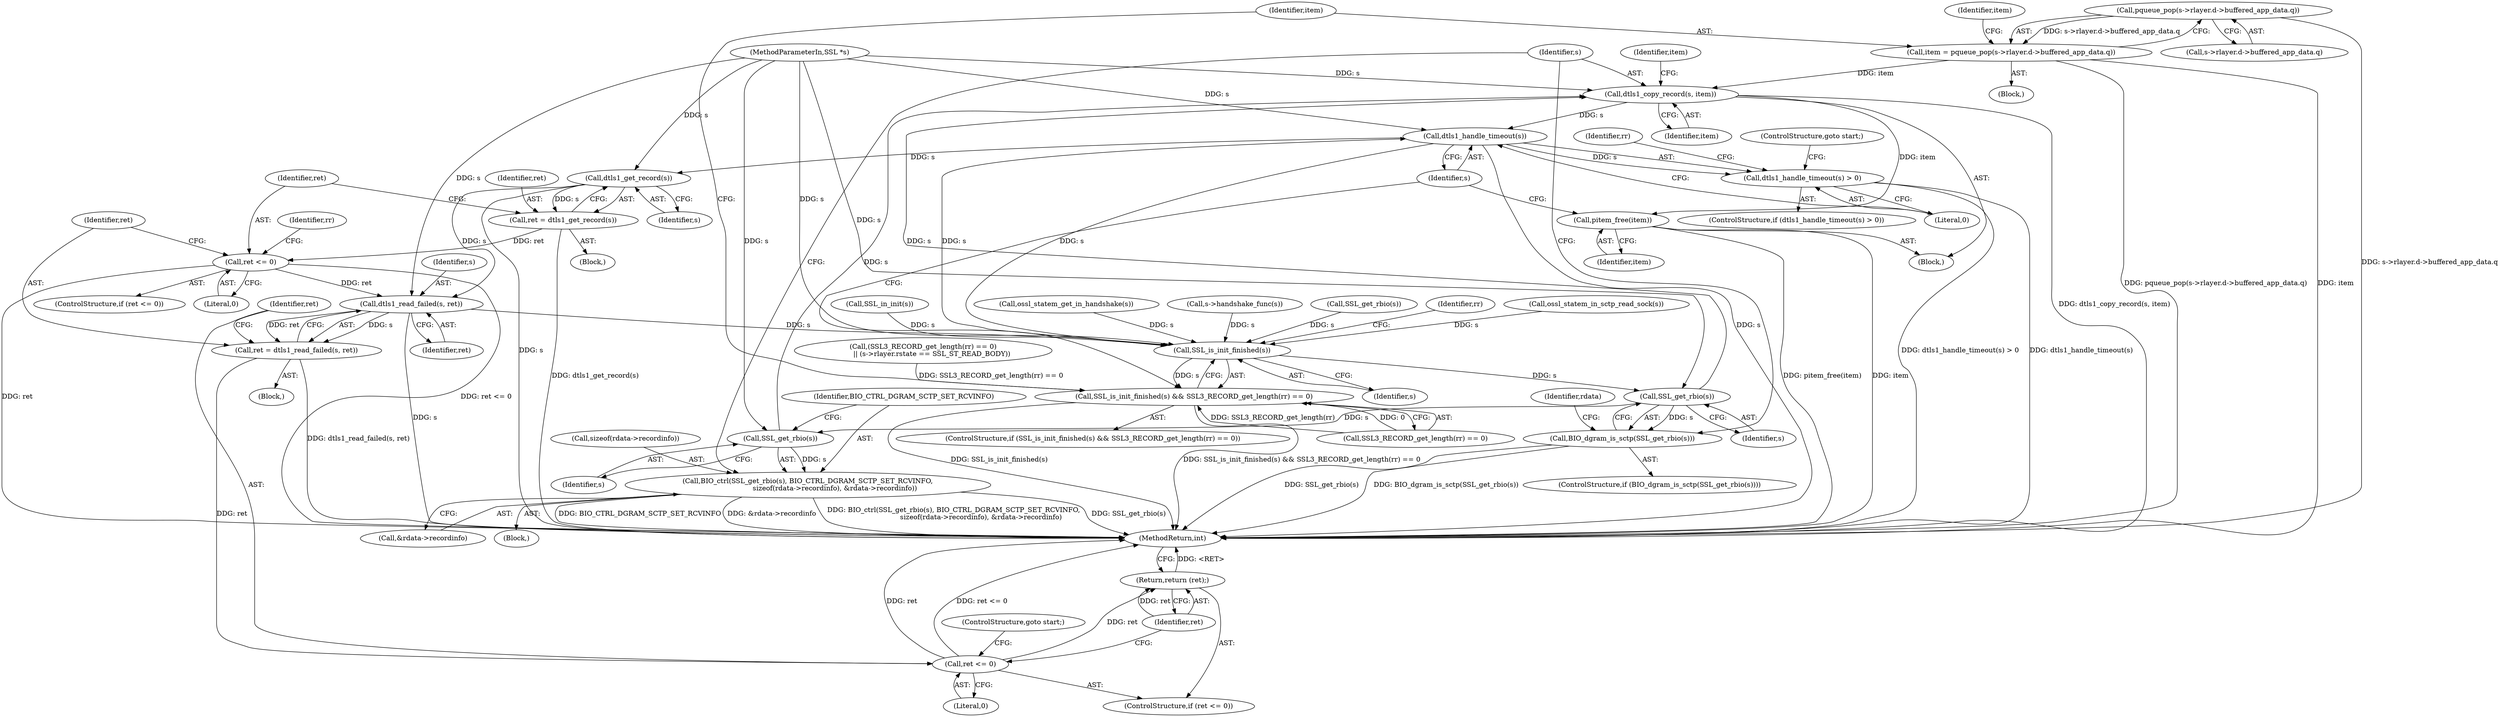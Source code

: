 digraph "0_openssl_af58be768ebb690f78530f796e92b8ae5c9a4401@pointer" {
"1000250" [label="(Call,pqueue_pop(s->rlayer.d->buffered_app_data.q))"];
"1000248" [label="(Call,item = pqueue_pop(s->rlayer.d->buffered_app_data.q))"];
"1000288" [label="(Call,dtls1_copy_record(s, item))"];
"1000295" [label="(Call,pitem_free(item))"];
"1000299" [label="(Call,dtls1_handle_timeout(s))"];
"1000240" [label="(Call,SSL_is_init_finished(s))"];
"1000239" [label="(Call,SSL_is_init_finished(s) && SSL3_RECORD_get_length(rr) == 0)"];
"1000265" [label="(Call,SSL_get_rbio(s))"];
"1000264" [label="(Call,BIO_dgram_is_sctp(SSL_get_rbio(s)))"];
"1000277" [label="(Call,SSL_get_rbio(s))"];
"1000276" [label="(Call,BIO_ctrl(SSL_get_rbio(s), BIO_CTRL_DGRAM_SCTP_SET_RCVINFO,\n                         sizeof(rdata->recordinfo), &rdata->recordinfo))"];
"1000298" [label="(Call,dtls1_handle_timeout(s) > 0)"];
"1000319" [label="(Call,dtls1_get_record(s))"];
"1000317" [label="(Call,ret = dtls1_get_record(s))"];
"1000322" [label="(Call,ret <= 0)"];
"1000328" [label="(Call,dtls1_read_failed(s, ret))"];
"1000326" [label="(Call,ret = dtls1_read_failed(s, ret))"];
"1000332" [label="(Call,ret <= 0)"];
"1000335" [label="(Return,return (ret);)"];
"1000238" [label="(ControlStructure,if (SSL_is_init_finished(s) && SSL3_RECORD_get_length(rr) == 0))"];
"1000335" [label="(Return,return (ret);)"];
"1000296" [label="(Identifier,item)"];
"1000239" [label="(Call,SSL_is_init_finished(s) && SSL3_RECORD_get_length(rr) == 0)"];
"1000191" [label="(Call,SSL_get_rbio(s))"];
"1000284" [label="(Call,&rdata->recordinfo)"];
"1000302" [label="(ControlStructure,goto start;)"];
"1000327" [label="(Identifier,ret)"];
"1000343" [label="(Identifier,rr)"];
"1000262" [label="(Block,)"];
"1000244" [label="(Identifier,rr)"];
"1000270" [label="(Identifier,rdata)"];
"1000251" [label="(Call,s->rlayer.d->buffered_app_data.q)"];
"1000297" [label="(ControlStructure,if (dtls1_handle_timeout(s) > 0))"];
"1000367" [label="(MethodReturn,int)"];
"1000328" [label="(Call,dtls1_read_failed(s, ret))"];
"1000194" [label="(Call,ossl_statem_in_sctp_read_sock(s))"];
"1000289" [label="(Identifier,s)"];
"1000336" [label="(Identifier,ret)"];
"1000316" [label="(Block,)"];
"1000323" [label="(Identifier,ret)"];
"1000304" [label="(Call,(SSL3_RECORD_get_length(rr) == 0)\n        || (s->rlayer.rstate == SSL_ST_READ_BODY))"];
"1000279" [label="(Identifier,BIO_CTRL_DGRAM_SCTP_SET_RCVINFO)"];
"1000300" [label="(Identifier,s)"];
"1000293" [label="(Identifier,item)"];
"1000114" [label="(MethodParameterIn,SSL *s)"];
"1000250" [label="(Call,pqueue_pop(s->rlayer.d->buffered_app_data.q))"];
"1000267" [label="(Block,)"];
"1000334" [label="(Literal,0)"];
"1000298" [label="(Call,dtls1_handle_timeout(s) > 0)"];
"1000261" [label="(Identifier,item)"];
"1000265" [label="(Call,SSL_get_rbio(s))"];
"1000317" [label="(Call,ret = dtls1_get_record(s))"];
"1000248" [label="(Call,item = pqueue_pop(s->rlayer.d->buffered_app_data.q))"];
"1000280" [label="(Call,sizeof(rdata->recordinfo))"];
"1000241" [label="(Identifier,s)"];
"1000240" [label="(Call,SSL_is_init_finished(s))"];
"1000277" [label="(Call,SSL_get_rbio(s))"];
"1000330" [label="(Identifier,ret)"];
"1000319" [label="(Call,dtls1_get_record(s))"];
"1000295" [label="(Call,pitem_free(item))"];
"1000333" [label="(Identifier,ret)"];
"1000187" [label="(Call,SSL_in_init(s))"];
"1000263" [label="(ControlStructure,if (BIO_dgram_is_sctp(SSL_get_rbio(s))))"];
"1000299" [label="(Call,dtls1_handle_timeout(s))"];
"1000185" [label="(Call,ossl_statem_get_in_handshake(s))"];
"1000288" [label="(Call,dtls1_copy_record(s, item))"];
"1000264" [label="(Call,BIO_dgram_is_sctp(SSL_get_rbio(s)))"];
"1000324" [label="(Literal,0)"];
"1000325" [label="(Block,)"];
"1000242" [label="(Call,SSL3_RECORD_get_length(rr) == 0)"];
"1000318" [label="(Identifier,ret)"];
"1000301" [label="(Literal,0)"];
"1000276" [label="(Call,BIO_ctrl(SSL_get_rbio(s), BIO_CTRL_DGRAM_SCTP_SET_RCVINFO,\n                         sizeof(rdata->recordinfo), &rdata->recordinfo))"];
"1000278" [label="(Identifier,s)"];
"1000206" [label="(Call,s->handshake_func(s))"];
"1000307" [label="(Identifier,rr)"];
"1000320" [label="(Identifier,s)"];
"1000332" [label="(Call,ret <= 0)"];
"1000266" [label="(Identifier,s)"];
"1000321" [label="(ControlStructure,if (ret <= 0))"];
"1000338" [label="(ControlStructure,goto start;)"];
"1000329" [label="(Identifier,s)"];
"1000331" [label="(ControlStructure,if (ret <= 0))"];
"1000290" [label="(Identifier,item)"];
"1000322" [label="(Call,ret <= 0)"];
"1000249" [label="(Identifier,item)"];
"1000246" [label="(Block,)"];
"1000326" [label="(Call,ret = dtls1_read_failed(s, ret))"];
"1000250" -> "1000248"  [label="AST: "];
"1000250" -> "1000251"  [label="CFG: "];
"1000251" -> "1000250"  [label="AST: "];
"1000248" -> "1000250"  [label="CFG: "];
"1000250" -> "1000367"  [label="DDG: s->rlayer.d->buffered_app_data.q"];
"1000250" -> "1000248"  [label="DDG: s->rlayer.d->buffered_app_data.q"];
"1000248" -> "1000246"  [label="AST: "];
"1000249" -> "1000248"  [label="AST: "];
"1000261" -> "1000248"  [label="CFG: "];
"1000248" -> "1000367"  [label="DDG: pqueue_pop(s->rlayer.d->buffered_app_data.q)"];
"1000248" -> "1000367"  [label="DDG: item"];
"1000248" -> "1000288"  [label="DDG: item"];
"1000288" -> "1000262"  [label="AST: "];
"1000288" -> "1000290"  [label="CFG: "];
"1000289" -> "1000288"  [label="AST: "];
"1000290" -> "1000288"  [label="AST: "];
"1000293" -> "1000288"  [label="CFG: "];
"1000288" -> "1000367"  [label="DDG: dtls1_copy_record(s, item)"];
"1000265" -> "1000288"  [label="DDG: s"];
"1000277" -> "1000288"  [label="DDG: s"];
"1000114" -> "1000288"  [label="DDG: s"];
"1000288" -> "1000295"  [label="DDG: item"];
"1000288" -> "1000299"  [label="DDG: s"];
"1000295" -> "1000262"  [label="AST: "];
"1000295" -> "1000296"  [label="CFG: "];
"1000296" -> "1000295"  [label="AST: "];
"1000300" -> "1000295"  [label="CFG: "];
"1000295" -> "1000367"  [label="DDG: item"];
"1000295" -> "1000367"  [label="DDG: pitem_free(item)"];
"1000299" -> "1000298"  [label="AST: "];
"1000299" -> "1000300"  [label="CFG: "];
"1000300" -> "1000299"  [label="AST: "];
"1000301" -> "1000299"  [label="CFG: "];
"1000299" -> "1000367"  [label="DDG: s"];
"1000299" -> "1000240"  [label="DDG: s"];
"1000299" -> "1000298"  [label="DDG: s"];
"1000240" -> "1000299"  [label="DDG: s"];
"1000114" -> "1000299"  [label="DDG: s"];
"1000299" -> "1000319"  [label="DDG: s"];
"1000240" -> "1000239"  [label="AST: "];
"1000240" -> "1000241"  [label="CFG: "];
"1000241" -> "1000240"  [label="AST: "];
"1000244" -> "1000240"  [label="CFG: "];
"1000239" -> "1000240"  [label="CFG: "];
"1000240" -> "1000239"  [label="DDG: s"];
"1000187" -> "1000240"  [label="DDG: s"];
"1000185" -> "1000240"  [label="DDG: s"];
"1000194" -> "1000240"  [label="DDG: s"];
"1000191" -> "1000240"  [label="DDG: s"];
"1000206" -> "1000240"  [label="DDG: s"];
"1000328" -> "1000240"  [label="DDG: s"];
"1000114" -> "1000240"  [label="DDG: s"];
"1000240" -> "1000265"  [label="DDG: s"];
"1000239" -> "1000238"  [label="AST: "];
"1000239" -> "1000242"  [label="CFG: "];
"1000242" -> "1000239"  [label="AST: "];
"1000249" -> "1000239"  [label="CFG: "];
"1000300" -> "1000239"  [label="CFG: "];
"1000239" -> "1000367"  [label="DDG: SSL_is_init_finished(s) && SSL3_RECORD_get_length(rr) == 0"];
"1000239" -> "1000367"  [label="DDG: SSL_is_init_finished(s)"];
"1000304" -> "1000239"  [label="DDG: SSL3_RECORD_get_length(rr) == 0"];
"1000242" -> "1000239"  [label="DDG: SSL3_RECORD_get_length(rr)"];
"1000242" -> "1000239"  [label="DDG: 0"];
"1000265" -> "1000264"  [label="AST: "];
"1000265" -> "1000266"  [label="CFG: "];
"1000266" -> "1000265"  [label="AST: "];
"1000264" -> "1000265"  [label="CFG: "];
"1000265" -> "1000264"  [label="DDG: s"];
"1000114" -> "1000265"  [label="DDG: s"];
"1000265" -> "1000277"  [label="DDG: s"];
"1000264" -> "1000263"  [label="AST: "];
"1000270" -> "1000264"  [label="CFG: "];
"1000289" -> "1000264"  [label="CFG: "];
"1000264" -> "1000367"  [label="DDG: SSL_get_rbio(s)"];
"1000264" -> "1000367"  [label="DDG: BIO_dgram_is_sctp(SSL_get_rbio(s))"];
"1000277" -> "1000276"  [label="AST: "];
"1000277" -> "1000278"  [label="CFG: "];
"1000278" -> "1000277"  [label="AST: "];
"1000279" -> "1000277"  [label="CFG: "];
"1000277" -> "1000276"  [label="DDG: s"];
"1000114" -> "1000277"  [label="DDG: s"];
"1000276" -> "1000267"  [label="AST: "];
"1000276" -> "1000284"  [label="CFG: "];
"1000279" -> "1000276"  [label="AST: "];
"1000280" -> "1000276"  [label="AST: "];
"1000284" -> "1000276"  [label="AST: "];
"1000289" -> "1000276"  [label="CFG: "];
"1000276" -> "1000367"  [label="DDG: &rdata->recordinfo"];
"1000276" -> "1000367"  [label="DDG: BIO_ctrl(SSL_get_rbio(s), BIO_CTRL_DGRAM_SCTP_SET_RCVINFO,\n                         sizeof(rdata->recordinfo), &rdata->recordinfo)"];
"1000276" -> "1000367"  [label="DDG: SSL_get_rbio(s)"];
"1000276" -> "1000367"  [label="DDG: BIO_CTRL_DGRAM_SCTP_SET_RCVINFO"];
"1000298" -> "1000297"  [label="AST: "];
"1000298" -> "1000301"  [label="CFG: "];
"1000301" -> "1000298"  [label="AST: "];
"1000302" -> "1000298"  [label="CFG: "];
"1000307" -> "1000298"  [label="CFG: "];
"1000298" -> "1000367"  [label="DDG: dtls1_handle_timeout(s) > 0"];
"1000298" -> "1000367"  [label="DDG: dtls1_handle_timeout(s)"];
"1000319" -> "1000317"  [label="AST: "];
"1000319" -> "1000320"  [label="CFG: "];
"1000320" -> "1000319"  [label="AST: "];
"1000317" -> "1000319"  [label="CFG: "];
"1000319" -> "1000367"  [label="DDG: s"];
"1000319" -> "1000317"  [label="DDG: s"];
"1000114" -> "1000319"  [label="DDG: s"];
"1000319" -> "1000328"  [label="DDG: s"];
"1000317" -> "1000316"  [label="AST: "];
"1000318" -> "1000317"  [label="AST: "];
"1000323" -> "1000317"  [label="CFG: "];
"1000317" -> "1000367"  [label="DDG: dtls1_get_record(s)"];
"1000317" -> "1000322"  [label="DDG: ret"];
"1000322" -> "1000321"  [label="AST: "];
"1000322" -> "1000324"  [label="CFG: "];
"1000323" -> "1000322"  [label="AST: "];
"1000324" -> "1000322"  [label="AST: "];
"1000327" -> "1000322"  [label="CFG: "];
"1000343" -> "1000322"  [label="CFG: "];
"1000322" -> "1000367"  [label="DDG: ret <= 0"];
"1000322" -> "1000367"  [label="DDG: ret"];
"1000322" -> "1000328"  [label="DDG: ret"];
"1000328" -> "1000326"  [label="AST: "];
"1000328" -> "1000330"  [label="CFG: "];
"1000329" -> "1000328"  [label="AST: "];
"1000330" -> "1000328"  [label="AST: "];
"1000326" -> "1000328"  [label="CFG: "];
"1000328" -> "1000367"  [label="DDG: s"];
"1000328" -> "1000326"  [label="DDG: s"];
"1000328" -> "1000326"  [label="DDG: ret"];
"1000114" -> "1000328"  [label="DDG: s"];
"1000326" -> "1000325"  [label="AST: "];
"1000327" -> "1000326"  [label="AST: "];
"1000333" -> "1000326"  [label="CFG: "];
"1000326" -> "1000367"  [label="DDG: dtls1_read_failed(s, ret)"];
"1000326" -> "1000332"  [label="DDG: ret"];
"1000332" -> "1000331"  [label="AST: "];
"1000332" -> "1000334"  [label="CFG: "];
"1000333" -> "1000332"  [label="AST: "];
"1000334" -> "1000332"  [label="AST: "];
"1000336" -> "1000332"  [label="CFG: "];
"1000338" -> "1000332"  [label="CFG: "];
"1000332" -> "1000367"  [label="DDG: ret"];
"1000332" -> "1000367"  [label="DDG: ret <= 0"];
"1000332" -> "1000335"  [label="DDG: ret"];
"1000335" -> "1000331"  [label="AST: "];
"1000335" -> "1000336"  [label="CFG: "];
"1000336" -> "1000335"  [label="AST: "];
"1000367" -> "1000335"  [label="CFG: "];
"1000335" -> "1000367"  [label="DDG: <RET>"];
"1000336" -> "1000335"  [label="DDG: ret"];
}

